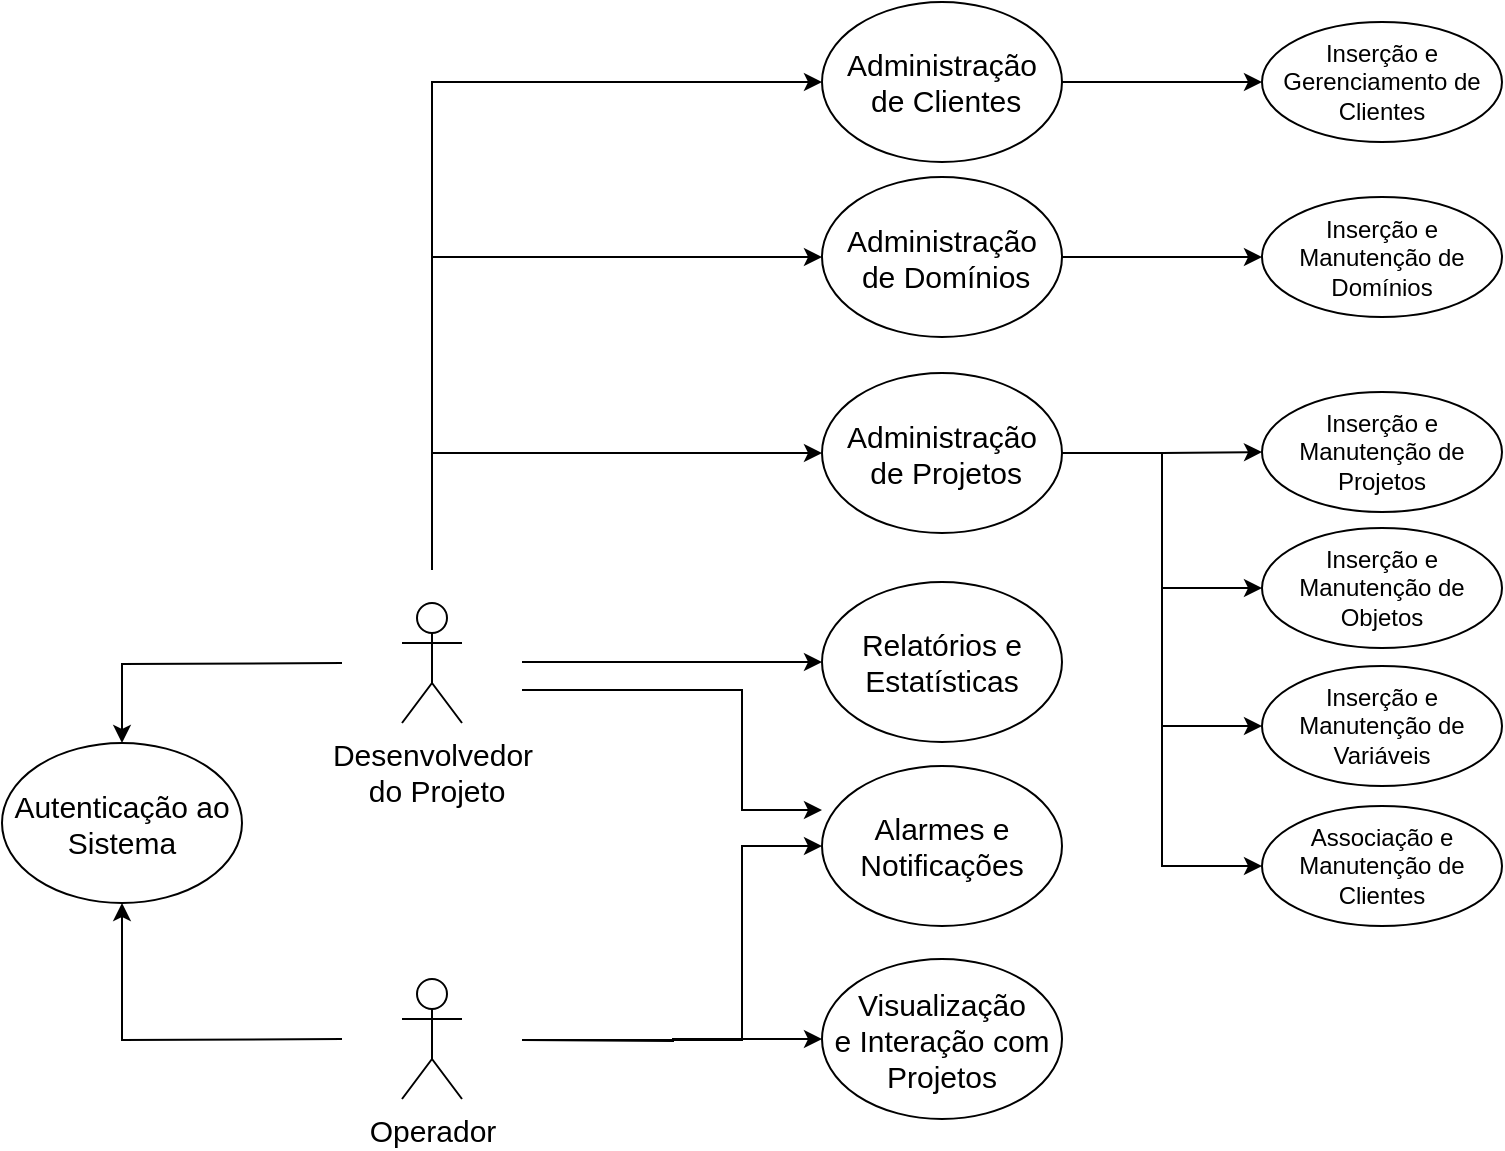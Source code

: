 <mxfile version="10.7.3" type="device"><diagram id="tZPNF4YEUveOlGtK4POP" name="Page-1"><mxGraphModel dx="1394" dy="764" grid="1" gridSize="10" guides="1" tooltips="1" connect="1" arrows="1" fold="1" page="1" pageScale="1" pageWidth="850" pageHeight="1100" math="0" shadow="0"><root><mxCell id="0"/><mxCell id="1" parent="0"/><mxCell id="QHglCiiAJItgbuY1yaMi-1" value="&lt;font style=&quot;font-size: 15px&quot;&gt;Autenticação ao&lt;br&gt;Sistema&lt;/font&gt;&lt;br&gt;" style="ellipse;whiteSpace=wrap;html=1;" parent="1" vertex="1"><mxGeometry x="70" y="406.5" width="120" height="80" as="geometry"/></mxCell><mxCell id="JmUNoKZmoGsrWSXAYn7D-3" style="edgeStyle=orthogonalEdgeStyle;rounded=0;orthogonalLoop=1;jettySize=auto;html=1;entryX=0.5;entryY=0;entryDx=0;entryDy=0;" parent="1" target="QHglCiiAJItgbuY1yaMi-1" edge="1"><mxGeometry relative="1" as="geometry"><mxPoint x="240" y="366.5" as="sourcePoint"/></mxGeometry></mxCell><mxCell id="JmUNoKZmoGsrWSXAYn7D-22" style="edgeStyle=orthogonalEdgeStyle;rounded=0;orthogonalLoop=1;jettySize=auto;html=1;entryX=0;entryY=0.5;entryDx=0;entryDy=0;" parent="1" target="JmUNoKZmoGsrWSXAYn7D-5" edge="1"><mxGeometry relative="1" as="geometry"><mxPoint x="285" y="316.5" as="sourcePoint"/><Array as="points"><mxPoint x="285" y="261.5"/></Array></mxGeometry></mxCell><mxCell id="JmUNoKZmoGsrWSXAYn7D-24" style="edgeStyle=orthogonalEdgeStyle;rounded=0;orthogonalLoop=1;jettySize=auto;html=1;entryX=0;entryY=0.5;entryDx=0;entryDy=0;" parent="1" target="JmUNoKZmoGsrWSXAYn7D-23" edge="1"><mxGeometry relative="1" as="geometry"><mxPoint x="285" y="320" as="sourcePoint"/><Array as="points"><mxPoint x="285" y="76"/></Array></mxGeometry></mxCell><mxCell id="JmUNoKZmoGsrWSXAYn7D-29" style="edgeStyle=orthogonalEdgeStyle;rounded=0;orthogonalLoop=1;jettySize=auto;html=1;entryX=0;entryY=0.5;entryDx=0;entryDy=0;" parent="1" target="JmUNoKZmoGsrWSXAYn7D-28" edge="1"><mxGeometry relative="1" as="geometry"><mxPoint x="285" y="320" as="sourcePoint"/><Array as="points"><mxPoint x="285" y="164"/></Array></mxGeometry></mxCell><mxCell id="JmUNoKZmoGsrWSXAYn7D-35" style="edgeStyle=orthogonalEdgeStyle;rounded=0;orthogonalLoop=1;jettySize=auto;html=1;entryX=0;entryY=0.5;entryDx=0;entryDy=0;" parent="1" target="JmUNoKZmoGsrWSXAYn7D-34" edge="1"><mxGeometry relative="1" as="geometry"><mxPoint x="330" y="366" as="sourcePoint"/><Array as="points"><mxPoint x="330" y="366"/></Array></mxGeometry></mxCell><mxCell id="JmUNoKZmoGsrWSXAYn7D-39" style="edgeStyle=orthogonalEdgeStyle;rounded=0;orthogonalLoop=1;jettySize=auto;html=1;" parent="1" edge="1"><mxGeometry relative="1" as="geometry"><mxPoint x="330" y="380" as="sourcePoint"/><Array as="points"><mxPoint x="440" y="380"/><mxPoint x="440" y="440"/><mxPoint x="480" y="440"/></Array><mxPoint x="480" y="440" as="targetPoint"/></mxGeometry></mxCell><mxCell id="QHglCiiAJItgbuY1yaMi-2" value="&lt;font style=&quot;font-size: 15px&quot;&gt;Desenvolvedor&lt;br&gt;&amp;nbsp;do Projeto&lt;/font&gt;" style="shape=umlActor;verticalLabelPosition=bottom;labelBackgroundColor=#ffffff;verticalAlign=top;html=1;outlineConnect=0;" parent="1" vertex="1"><mxGeometry x="270" y="336.5" width="30" height="60" as="geometry"/></mxCell><mxCell id="JmUNoKZmoGsrWSXAYn7D-4" style="edgeStyle=orthogonalEdgeStyle;rounded=0;orthogonalLoop=1;jettySize=auto;html=1;entryX=0.5;entryY=1;entryDx=0;entryDy=0;" parent="1" target="QHglCiiAJItgbuY1yaMi-1" edge="1"><mxGeometry relative="1" as="geometry"><mxPoint x="240" y="554.5" as="sourcePoint"/><mxPoint x="130" y="515" as="targetPoint"/></mxGeometry></mxCell><mxCell id="_xOuUq8TCue05ZeR8lcG-3" style="edgeStyle=orthogonalEdgeStyle;rounded=0;orthogonalLoop=1;jettySize=auto;html=1;" edge="1" parent="1" target="_xOuUq8TCue05ZeR8lcG-1"><mxGeometry relative="1" as="geometry"><mxPoint x="330" y="555" as="sourcePoint"/></mxGeometry></mxCell><mxCell id="_xOuUq8TCue05ZeR8lcG-4" style="edgeStyle=orthogonalEdgeStyle;rounded=0;orthogonalLoop=1;jettySize=auto;html=1;entryX=0;entryY=0.5;entryDx=0;entryDy=0;" edge="1" parent="1" target="JmUNoKZmoGsrWSXAYn7D-37"><mxGeometry relative="1" as="geometry"><mxPoint x="330" y="555" as="sourcePoint"/><Array as="points"><mxPoint x="440" y="555"/><mxPoint x="440" y="458"/></Array></mxGeometry></mxCell><mxCell id="QHglCiiAJItgbuY1yaMi-3" value="&lt;font style=&quot;font-size: 15px&quot;&gt;Operador&lt;/font&gt;" style="shape=umlActor;verticalLabelPosition=bottom;labelBackgroundColor=#ffffff;verticalAlign=top;html=1;outlineConnect=0;" parent="1" vertex="1"><mxGeometry x="270" y="524.5" width="30" height="60" as="geometry"/></mxCell><mxCell id="JmUNoKZmoGsrWSXAYn7D-11" style="edgeStyle=orthogonalEdgeStyle;rounded=0;orthogonalLoop=1;jettySize=auto;html=1;exitX=1;exitY=0.5;exitDx=0;exitDy=0;entryX=0;entryY=0.5;entryDx=0;entryDy=0;" parent="1" source="JmUNoKZmoGsrWSXAYn7D-5" target="JmUNoKZmoGsrWSXAYn7D-10" edge="1"><mxGeometry relative="1" as="geometry"/></mxCell><mxCell id="JmUNoKZmoGsrWSXAYn7D-14" style="edgeStyle=orthogonalEdgeStyle;rounded=0;orthogonalLoop=1;jettySize=auto;html=1;exitX=1;exitY=0.5;exitDx=0;exitDy=0;entryX=0;entryY=0.5;entryDx=0;entryDy=0;" parent="1" source="JmUNoKZmoGsrWSXAYn7D-5" target="JmUNoKZmoGsrWSXAYn7D-13" edge="1"><mxGeometry relative="1" as="geometry"/></mxCell><mxCell id="JmUNoKZmoGsrWSXAYn7D-15" style="edgeStyle=orthogonalEdgeStyle;rounded=0;orthogonalLoop=1;jettySize=auto;html=1;exitX=1;exitY=0.5;exitDx=0;exitDy=0;entryX=0;entryY=0.5;entryDx=0;entryDy=0;" parent="1" source="JmUNoKZmoGsrWSXAYn7D-5" target="JmUNoKZmoGsrWSXAYn7D-12" edge="1"><mxGeometry relative="1" as="geometry"/></mxCell><mxCell id="JmUNoKZmoGsrWSXAYn7D-21" style="edgeStyle=orthogonalEdgeStyle;rounded=0;orthogonalLoop=1;jettySize=auto;html=1;exitX=1;exitY=0.5;exitDx=0;exitDy=0;entryX=0;entryY=0.5;entryDx=0;entryDy=0;" parent="1" source="JmUNoKZmoGsrWSXAYn7D-5" target="JmUNoKZmoGsrWSXAYn7D-20" edge="1"><mxGeometry relative="1" as="geometry"/></mxCell><mxCell id="JmUNoKZmoGsrWSXAYn7D-5" value="&lt;font style=&quot;font-size: 15px&quot;&gt;Administração&lt;br&gt;&amp;nbsp;de Projetos&lt;/font&gt;" style="ellipse;whiteSpace=wrap;html=1;" parent="1" vertex="1"><mxGeometry x="480" y="221.5" width="120" height="80" as="geometry"/></mxCell><mxCell id="JmUNoKZmoGsrWSXAYn7D-10" value="Inserção e Manutenção de&lt;br&gt;Projetos" style="ellipse;whiteSpace=wrap;html=1;" parent="1" vertex="1"><mxGeometry x="700" y="231" width="120" height="60" as="geometry"/></mxCell><mxCell id="JmUNoKZmoGsrWSXAYn7D-12" value="Inserção e Manutenção de Objetos" style="ellipse;whiteSpace=wrap;html=1;" parent="1" vertex="1"><mxGeometry x="700" y="299" width="120" height="60" as="geometry"/></mxCell><mxCell id="JmUNoKZmoGsrWSXAYn7D-13" value="Inserção e Manutenção de Variáveis" style="ellipse;whiteSpace=wrap;html=1;" parent="1" vertex="1"><mxGeometry x="700" y="368" width="120" height="60" as="geometry"/></mxCell><mxCell id="JmUNoKZmoGsrWSXAYn7D-17" value="Inserção e Manutenção de Domínios" style="ellipse;whiteSpace=wrap;html=1;" parent="1" vertex="1"><mxGeometry x="700" y="133.5" width="120" height="60" as="geometry"/></mxCell><mxCell id="JmUNoKZmoGsrWSXAYn7D-20" value="Associação e Manutenção de Clientes" style="ellipse;whiteSpace=wrap;html=1;" parent="1" vertex="1"><mxGeometry x="700" y="438" width="120" height="60" as="geometry"/></mxCell><mxCell id="JmUNoKZmoGsrWSXAYn7D-26" style="edgeStyle=orthogonalEdgeStyle;rounded=0;orthogonalLoop=1;jettySize=auto;html=1;exitX=1;exitY=0.5;exitDx=0;exitDy=0;entryX=0;entryY=0.5;entryDx=0;entryDy=0;" parent="1" source="JmUNoKZmoGsrWSXAYn7D-23" target="JmUNoKZmoGsrWSXAYn7D-25" edge="1"><mxGeometry relative="1" as="geometry"/></mxCell><mxCell id="JmUNoKZmoGsrWSXAYn7D-23" value="&lt;font style=&quot;font-size: 15px&quot;&gt;Administração&lt;br&gt;&amp;nbsp;de Clientes&lt;/font&gt;" style="ellipse;whiteSpace=wrap;html=1;" parent="1" vertex="1"><mxGeometry x="480" y="36" width="120" height="80" as="geometry"/></mxCell><mxCell id="JmUNoKZmoGsrWSXAYn7D-25" value="Inserção e Gerenciamento de Clientes" style="ellipse;whiteSpace=wrap;html=1;" parent="1" vertex="1"><mxGeometry x="700" y="46" width="120" height="60" as="geometry"/></mxCell><mxCell id="JmUNoKZmoGsrWSXAYn7D-33" style="edgeStyle=orthogonalEdgeStyle;rounded=0;orthogonalLoop=1;jettySize=auto;html=1;exitX=1;exitY=0.5;exitDx=0;exitDy=0;entryX=0;entryY=0.5;entryDx=0;entryDy=0;" parent="1" source="JmUNoKZmoGsrWSXAYn7D-28" target="JmUNoKZmoGsrWSXAYn7D-17" edge="1"><mxGeometry relative="1" as="geometry"/></mxCell><mxCell id="JmUNoKZmoGsrWSXAYn7D-28" value="&lt;font style=&quot;font-size: 15px&quot;&gt;Administração&lt;br&gt;&amp;nbsp;de Domínios&lt;/font&gt;" style="ellipse;whiteSpace=wrap;html=1;" parent="1" vertex="1"><mxGeometry x="480" y="123.5" width="120" height="80" as="geometry"/></mxCell><mxCell id="JmUNoKZmoGsrWSXAYn7D-34" value="&lt;span style=&quot;font-size: 15px&quot;&gt;Relatórios e Estatísticas&lt;/span&gt;&lt;br&gt;" style="ellipse;whiteSpace=wrap;html=1;" parent="1" vertex="1"><mxGeometry x="480" y="326" width="120" height="80" as="geometry"/></mxCell><mxCell id="JmUNoKZmoGsrWSXAYn7D-37" value="&lt;span style=&quot;font-size: 15px&quot;&gt;Alarmes e Notificações&lt;/span&gt;&lt;br&gt;" style="ellipse;whiteSpace=wrap;html=1;" parent="1" vertex="1"><mxGeometry x="480" y="418" width="120" height="80" as="geometry"/></mxCell><mxCell id="_xOuUq8TCue05ZeR8lcG-1" value="&lt;font style=&quot;font-size: 15px&quot;&gt;Visualização&lt;br&gt;e Interação com Projetos&lt;/font&gt;" style="ellipse;whiteSpace=wrap;html=1;" vertex="1" parent="1"><mxGeometry x="480" y="514.5" width="120" height="80" as="geometry"/></mxCell></root></mxGraphModel></diagram></mxfile>